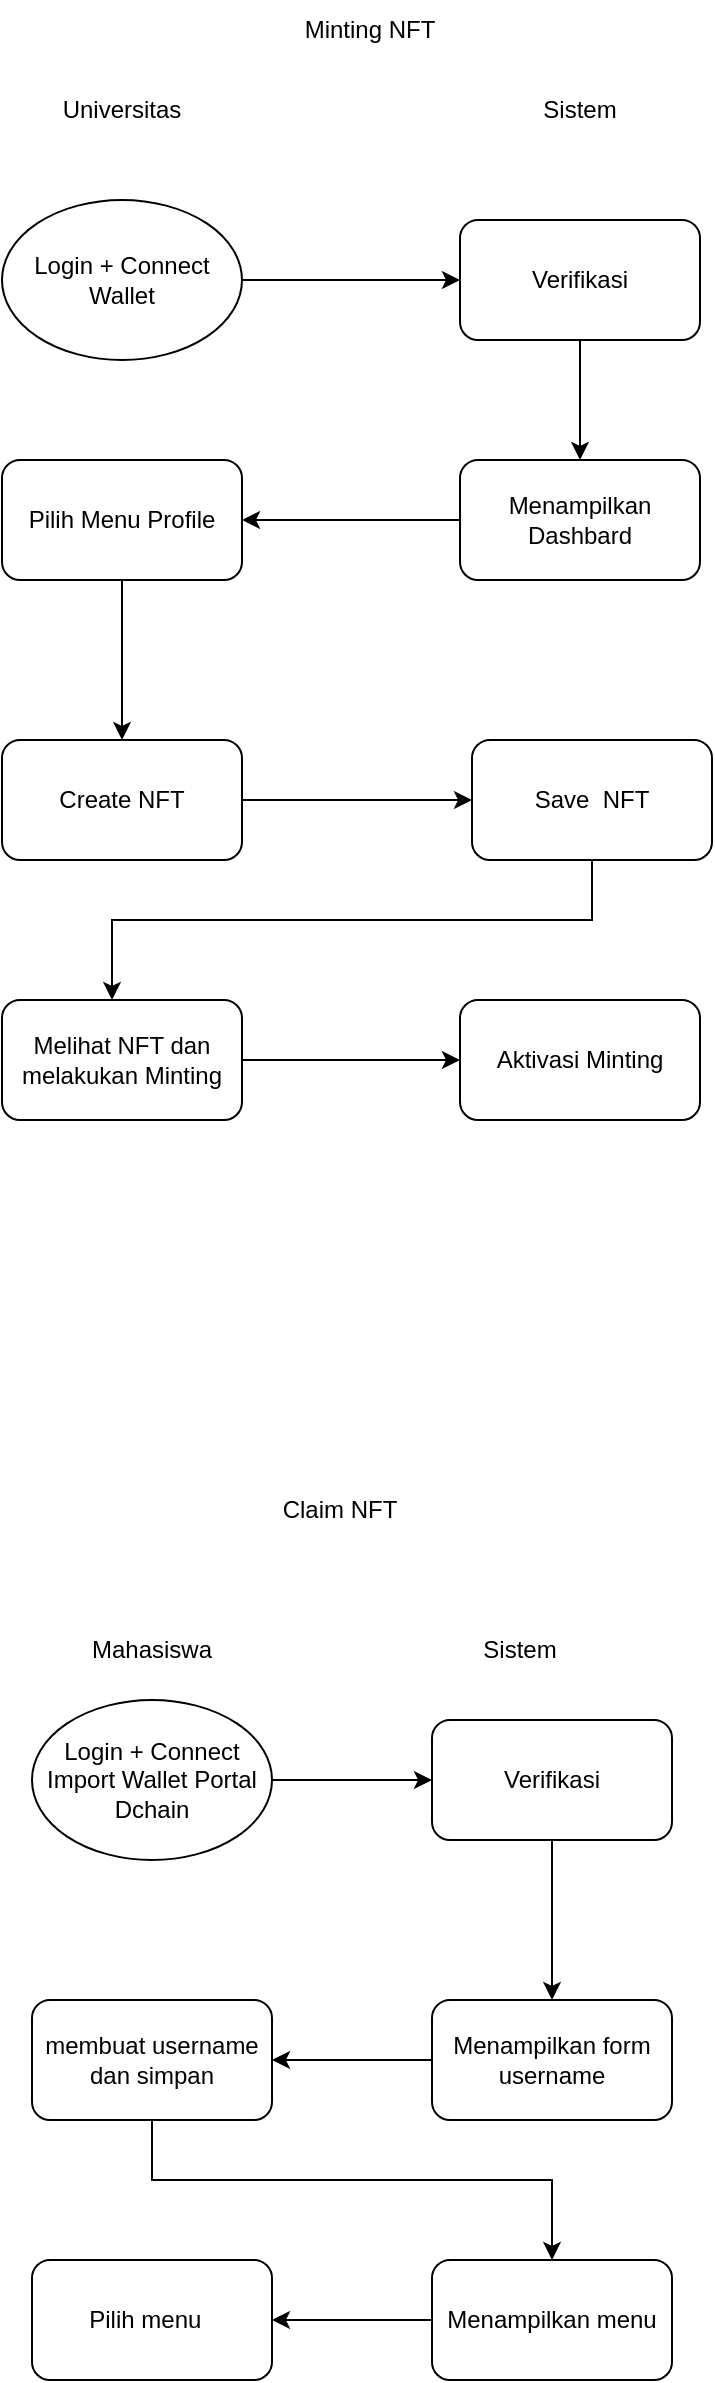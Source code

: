 <mxfile version="21.6.2" type="github">
  <diagram id="C5RBs43oDa-KdzZeNtuy" name="Page-1">
    <mxGraphModel dx="1354" dy="683" grid="1" gridSize="10" guides="1" tooltips="1" connect="1" arrows="1" fold="1" page="1" pageScale="1" pageWidth="827" pageHeight="1169" math="0" shadow="0">
      <root>
        <mxCell id="WIyWlLk6GJQsqaUBKTNV-0" />
        <mxCell id="WIyWlLk6GJQsqaUBKTNV-1" parent="WIyWlLk6GJQsqaUBKTNV-0" />
        <mxCell id="LGTInCxlufWEY7VUNAoV-11" value="Minting NFT" style="text;html=1;strokeColor=none;fillColor=none;align=center;verticalAlign=middle;whiteSpace=wrap;rounded=0;" vertex="1" parent="WIyWlLk6GJQsqaUBKTNV-1">
          <mxGeometry x="204" y="790" width="90" height="30" as="geometry" />
        </mxCell>
        <mxCell id="LGTInCxlufWEY7VUNAoV-27" value="" style="edgeStyle=orthogonalEdgeStyle;rounded=0;orthogonalLoop=1;jettySize=auto;html=1;" edge="1" parent="WIyWlLk6GJQsqaUBKTNV-1" source="LGTInCxlufWEY7VUNAoV-14" target="LGTInCxlufWEY7VUNAoV-15">
          <mxGeometry relative="1" as="geometry" />
        </mxCell>
        <mxCell id="LGTInCxlufWEY7VUNAoV-14" value="Menampilkan Dashbard" style="rounded=1;whiteSpace=wrap;html=1;" vertex="1" parent="WIyWlLk6GJQsqaUBKTNV-1">
          <mxGeometry x="294" y="1020" width="120" height="60" as="geometry" />
        </mxCell>
        <mxCell id="LGTInCxlufWEY7VUNAoV-24" value="" style="edgeStyle=orthogonalEdgeStyle;rounded=0;orthogonalLoop=1;jettySize=auto;html=1;" edge="1" parent="WIyWlLk6GJQsqaUBKTNV-1" source="LGTInCxlufWEY7VUNAoV-15" target="LGTInCxlufWEY7VUNAoV-23">
          <mxGeometry relative="1" as="geometry" />
        </mxCell>
        <mxCell id="LGTInCxlufWEY7VUNAoV-15" value="Pilih Menu Profile" style="rounded=1;whiteSpace=wrap;html=1;" vertex="1" parent="WIyWlLk6GJQsqaUBKTNV-1">
          <mxGeometry x="65" y="1020" width="120" height="60" as="geometry" />
        </mxCell>
        <mxCell id="LGTInCxlufWEY7VUNAoV-25" value="" style="edgeStyle=orthogonalEdgeStyle;rounded=0;orthogonalLoop=1;jettySize=auto;html=1;" edge="1" parent="WIyWlLk6GJQsqaUBKTNV-1" source="LGTInCxlufWEY7VUNAoV-16" target="LGTInCxlufWEY7VUNAoV-19">
          <mxGeometry relative="1" as="geometry" />
        </mxCell>
        <mxCell id="LGTInCxlufWEY7VUNAoV-16" value="Login + Connect Wallet" style="ellipse;whiteSpace=wrap;html=1;" vertex="1" parent="WIyWlLk6GJQsqaUBKTNV-1">
          <mxGeometry x="65" y="890" width="120" height="80" as="geometry" />
        </mxCell>
        <mxCell id="LGTInCxlufWEY7VUNAoV-26" value="" style="edgeStyle=orthogonalEdgeStyle;rounded=0;orthogonalLoop=1;jettySize=auto;html=1;" edge="1" parent="WIyWlLk6GJQsqaUBKTNV-1" source="LGTInCxlufWEY7VUNAoV-19" target="LGTInCxlufWEY7VUNAoV-14">
          <mxGeometry relative="1" as="geometry" />
        </mxCell>
        <mxCell id="LGTInCxlufWEY7VUNAoV-19" value="Verifikasi" style="rounded=1;whiteSpace=wrap;html=1;" vertex="1" parent="WIyWlLk6GJQsqaUBKTNV-1">
          <mxGeometry x="294" y="900" width="120" height="60" as="geometry" />
        </mxCell>
        <mxCell id="LGTInCxlufWEY7VUNAoV-20" value="Sistem" style="text;html=1;strokeColor=none;fillColor=none;align=center;verticalAlign=middle;whiteSpace=wrap;rounded=0;" vertex="1" parent="WIyWlLk6GJQsqaUBKTNV-1">
          <mxGeometry x="324" y="830" width="60" height="30" as="geometry" />
        </mxCell>
        <mxCell id="LGTInCxlufWEY7VUNAoV-29" value="" style="edgeStyle=orthogonalEdgeStyle;rounded=0;orthogonalLoop=1;jettySize=auto;html=1;" edge="1" parent="WIyWlLk6GJQsqaUBKTNV-1" source="LGTInCxlufWEY7VUNAoV-23" target="LGTInCxlufWEY7VUNAoV-28">
          <mxGeometry relative="1" as="geometry" />
        </mxCell>
        <mxCell id="LGTInCxlufWEY7VUNAoV-23" value="Create NFT" style="rounded=1;whiteSpace=wrap;html=1;" vertex="1" parent="WIyWlLk6GJQsqaUBKTNV-1">
          <mxGeometry x="65" y="1160" width="120" height="60" as="geometry" />
        </mxCell>
        <mxCell id="LGTInCxlufWEY7VUNAoV-31" style="edgeStyle=orthogonalEdgeStyle;rounded=0;orthogonalLoop=1;jettySize=auto;html=1;" edge="1" parent="WIyWlLk6GJQsqaUBKTNV-1" source="LGTInCxlufWEY7VUNAoV-28">
          <mxGeometry relative="1" as="geometry">
            <mxPoint x="120" y="1290" as="targetPoint" />
            <Array as="points">
              <mxPoint x="360" y="1250" />
              <mxPoint x="120" y="1250" />
              <mxPoint x="120" y="1290" />
            </Array>
          </mxGeometry>
        </mxCell>
        <mxCell id="LGTInCxlufWEY7VUNAoV-28" value="Save&amp;nbsp; NFT" style="rounded=1;whiteSpace=wrap;html=1;" vertex="1" parent="WIyWlLk6GJQsqaUBKTNV-1">
          <mxGeometry x="300" y="1160" width="120" height="60" as="geometry" />
        </mxCell>
        <mxCell id="LGTInCxlufWEY7VUNAoV-30" value="Universitas" style="text;html=1;strokeColor=none;fillColor=none;align=center;verticalAlign=middle;whiteSpace=wrap;rounded=0;" vertex="1" parent="WIyWlLk6GJQsqaUBKTNV-1">
          <mxGeometry x="95" y="830" width="60" height="30" as="geometry" />
        </mxCell>
        <mxCell id="LGTInCxlufWEY7VUNAoV-34" value="" style="edgeStyle=orthogonalEdgeStyle;rounded=0;orthogonalLoop=1;jettySize=auto;html=1;" edge="1" parent="WIyWlLk6GJQsqaUBKTNV-1" source="LGTInCxlufWEY7VUNAoV-32" target="LGTInCxlufWEY7VUNAoV-33">
          <mxGeometry relative="1" as="geometry" />
        </mxCell>
        <mxCell id="LGTInCxlufWEY7VUNAoV-32" value="Melihat NFT dan melakukan Minting" style="rounded=1;whiteSpace=wrap;html=1;" vertex="1" parent="WIyWlLk6GJQsqaUBKTNV-1">
          <mxGeometry x="65" y="1290" width="120" height="60" as="geometry" />
        </mxCell>
        <mxCell id="LGTInCxlufWEY7VUNAoV-33" value="Aktivasi Minting" style="rounded=1;whiteSpace=wrap;html=1;" vertex="1" parent="WIyWlLk6GJQsqaUBKTNV-1">
          <mxGeometry x="294" y="1290" width="120" height="60" as="geometry" />
        </mxCell>
        <mxCell id="LGTInCxlufWEY7VUNAoV-35" value="Claim NFT" style="text;html=1;strokeColor=none;fillColor=none;align=center;verticalAlign=middle;whiteSpace=wrap;rounded=0;" vertex="1" parent="WIyWlLk6GJQsqaUBKTNV-1">
          <mxGeometry x="204" y="1530" width="60" height="30" as="geometry" />
        </mxCell>
        <mxCell id="LGTInCxlufWEY7VUNAoV-37" value="Mahasiswa" style="text;html=1;strokeColor=none;fillColor=none;align=center;verticalAlign=middle;whiteSpace=wrap;rounded=0;" vertex="1" parent="WIyWlLk6GJQsqaUBKTNV-1">
          <mxGeometry x="110" y="1600" width="60" height="30" as="geometry" />
        </mxCell>
        <mxCell id="LGTInCxlufWEY7VUNAoV-38" value="Sistem" style="text;html=1;strokeColor=none;fillColor=none;align=center;verticalAlign=middle;whiteSpace=wrap;rounded=0;" vertex="1" parent="WIyWlLk6GJQsqaUBKTNV-1">
          <mxGeometry x="294" y="1600" width="60" height="30" as="geometry" />
        </mxCell>
        <mxCell id="LGTInCxlufWEY7VUNAoV-41" value="" style="edgeStyle=orthogonalEdgeStyle;rounded=0;orthogonalLoop=1;jettySize=auto;html=1;" edge="1" parent="WIyWlLk6GJQsqaUBKTNV-1" source="LGTInCxlufWEY7VUNAoV-39" target="LGTInCxlufWEY7VUNAoV-40">
          <mxGeometry relative="1" as="geometry" />
        </mxCell>
        <mxCell id="LGTInCxlufWEY7VUNAoV-39" value="Login + Connect Import Wallet Portal Dchain" style="ellipse;whiteSpace=wrap;html=1;" vertex="1" parent="WIyWlLk6GJQsqaUBKTNV-1">
          <mxGeometry x="80" y="1640" width="120" height="80" as="geometry" />
        </mxCell>
        <mxCell id="LGTInCxlufWEY7VUNAoV-43" value="" style="edgeStyle=orthogonalEdgeStyle;rounded=0;orthogonalLoop=1;jettySize=auto;html=1;" edge="1" parent="WIyWlLk6GJQsqaUBKTNV-1" source="LGTInCxlufWEY7VUNAoV-40" target="LGTInCxlufWEY7VUNAoV-42">
          <mxGeometry relative="1" as="geometry" />
        </mxCell>
        <mxCell id="LGTInCxlufWEY7VUNAoV-40" value="Verifikasi" style="rounded=1;whiteSpace=wrap;html=1;" vertex="1" parent="WIyWlLk6GJQsqaUBKTNV-1">
          <mxGeometry x="280" y="1650" width="120" height="60" as="geometry" />
        </mxCell>
        <mxCell id="LGTInCxlufWEY7VUNAoV-45" value="" style="edgeStyle=orthogonalEdgeStyle;rounded=0;orthogonalLoop=1;jettySize=auto;html=1;" edge="1" parent="WIyWlLk6GJQsqaUBKTNV-1" source="LGTInCxlufWEY7VUNAoV-42" target="LGTInCxlufWEY7VUNAoV-44">
          <mxGeometry relative="1" as="geometry" />
        </mxCell>
        <mxCell id="LGTInCxlufWEY7VUNAoV-42" value="Menampilkan form username" style="rounded=1;whiteSpace=wrap;html=1;" vertex="1" parent="WIyWlLk6GJQsqaUBKTNV-1">
          <mxGeometry x="280" y="1790" width="120" height="60" as="geometry" />
        </mxCell>
        <mxCell id="LGTInCxlufWEY7VUNAoV-51" style="edgeStyle=orthogonalEdgeStyle;rounded=0;orthogonalLoop=1;jettySize=auto;html=1;entryX=0.5;entryY=0;entryDx=0;entryDy=0;" edge="1" parent="WIyWlLk6GJQsqaUBKTNV-1" source="LGTInCxlufWEY7VUNAoV-44" target="LGTInCxlufWEY7VUNAoV-49">
          <mxGeometry relative="1" as="geometry">
            <Array as="points">
              <mxPoint x="140" y="1880" />
              <mxPoint x="340" y="1880" />
            </Array>
          </mxGeometry>
        </mxCell>
        <mxCell id="LGTInCxlufWEY7VUNAoV-44" value="membuat username dan simpan" style="rounded=1;whiteSpace=wrap;html=1;" vertex="1" parent="WIyWlLk6GJQsqaUBKTNV-1">
          <mxGeometry x="80" y="1790" width="120" height="60" as="geometry" />
        </mxCell>
        <mxCell id="LGTInCxlufWEY7VUNAoV-53" value="" style="edgeStyle=orthogonalEdgeStyle;rounded=0;orthogonalLoop=1;jettySize=auto;html=1;" edge="1" parent="WIyWlLk6GJQsqaUBKTNV-1" source="LGTInCxlufWEY7VUNAoV-49" target="LGTInCxlufWEY7VUNAoV-52">
          <mxGeometry relative="1" as="geometry" />
        </mxCell>
        <mxCell id="LGTInCxlufWEY7VUNAoV-49" value="Menampilkan menu" style="rounded=1;whiteSpace=wrap;html=1;" vertex="1" parent="WIyWlLk6GJQsqaUBKTNV-1">
          <mxGeometry x="280" y="1920" width="120" height="60" as="geometry" />
        </mxCell>
        <mxCell id="LGTInCxlufWEY7VUNAoV-52" value="Pilih menu&amp;nbsp;&amp;nbsp;" style="rounded=1;whiteSpace=wrap;html=1;" vertex="1" parent="WIyWlLk6GJQsqaUBKTNV-1">
          <mxGeometry x="80" y="1920" width="120" height="60" as="geometry" />
        </mxCell>
      </root>
    </mxGraphModel>
  </diagram>
</mxfile>
